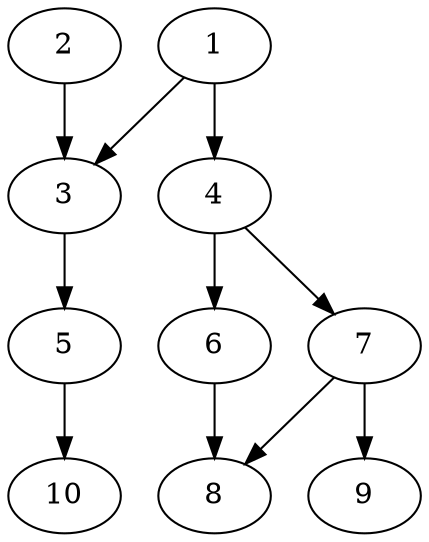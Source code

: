 // DAG automatically generated by daggen at Thu Oct  3 13:58:05 2019
// ./daggen --dot -n 10 --ccr 0.5 --fat 0.5 --regular 0.7 --density 0.6 --mindata 5242880 --maxdata 52428800 
digraph G {
  1 [size="33675264", alpha="0.02", expect_size="16837632"] 
  1 -> 3 [size ="16837632"]
  1 -> 4 [size ="16837632"]
  2 [size="97910784", alpha="0.07", expect_size="48955392"] 
  2 -> 3 [size ="48955392"]
  3 [size="31780864", alpha="0.07", expect_size="15890432"] 
  3 -> 5 [size ="15890432"]
  4 [size="80359424", alpha="0.04", expect_size="40179712"] 
  4 -> 6 [size ="40179712"]
  4 -> 7 [size ="40179712"]
  5 [size="46796800", alpha="0.13", expect_size="23398400"] 
  5 -> 10 [size ="23398400"]
  6 [size="57104384", alpha="0.04", expect_size="28552192"] 
  6 -> 8 [size ="28552192"]
  7 [size="24866816", alpha="0.03", expect_size="12433408"] 
  7 -> 8 [size ="12433408"]
  7 -> 9 [size ="12433408"]
  8 [size="36298752", alpha="0.02", expect_size="18149376"] 
  9 [size="75048960", alpha="0.14", expect_size="37524480"] 
  10 [size="75454464", alpha="0.11", expect_size="37727232"] 
}

